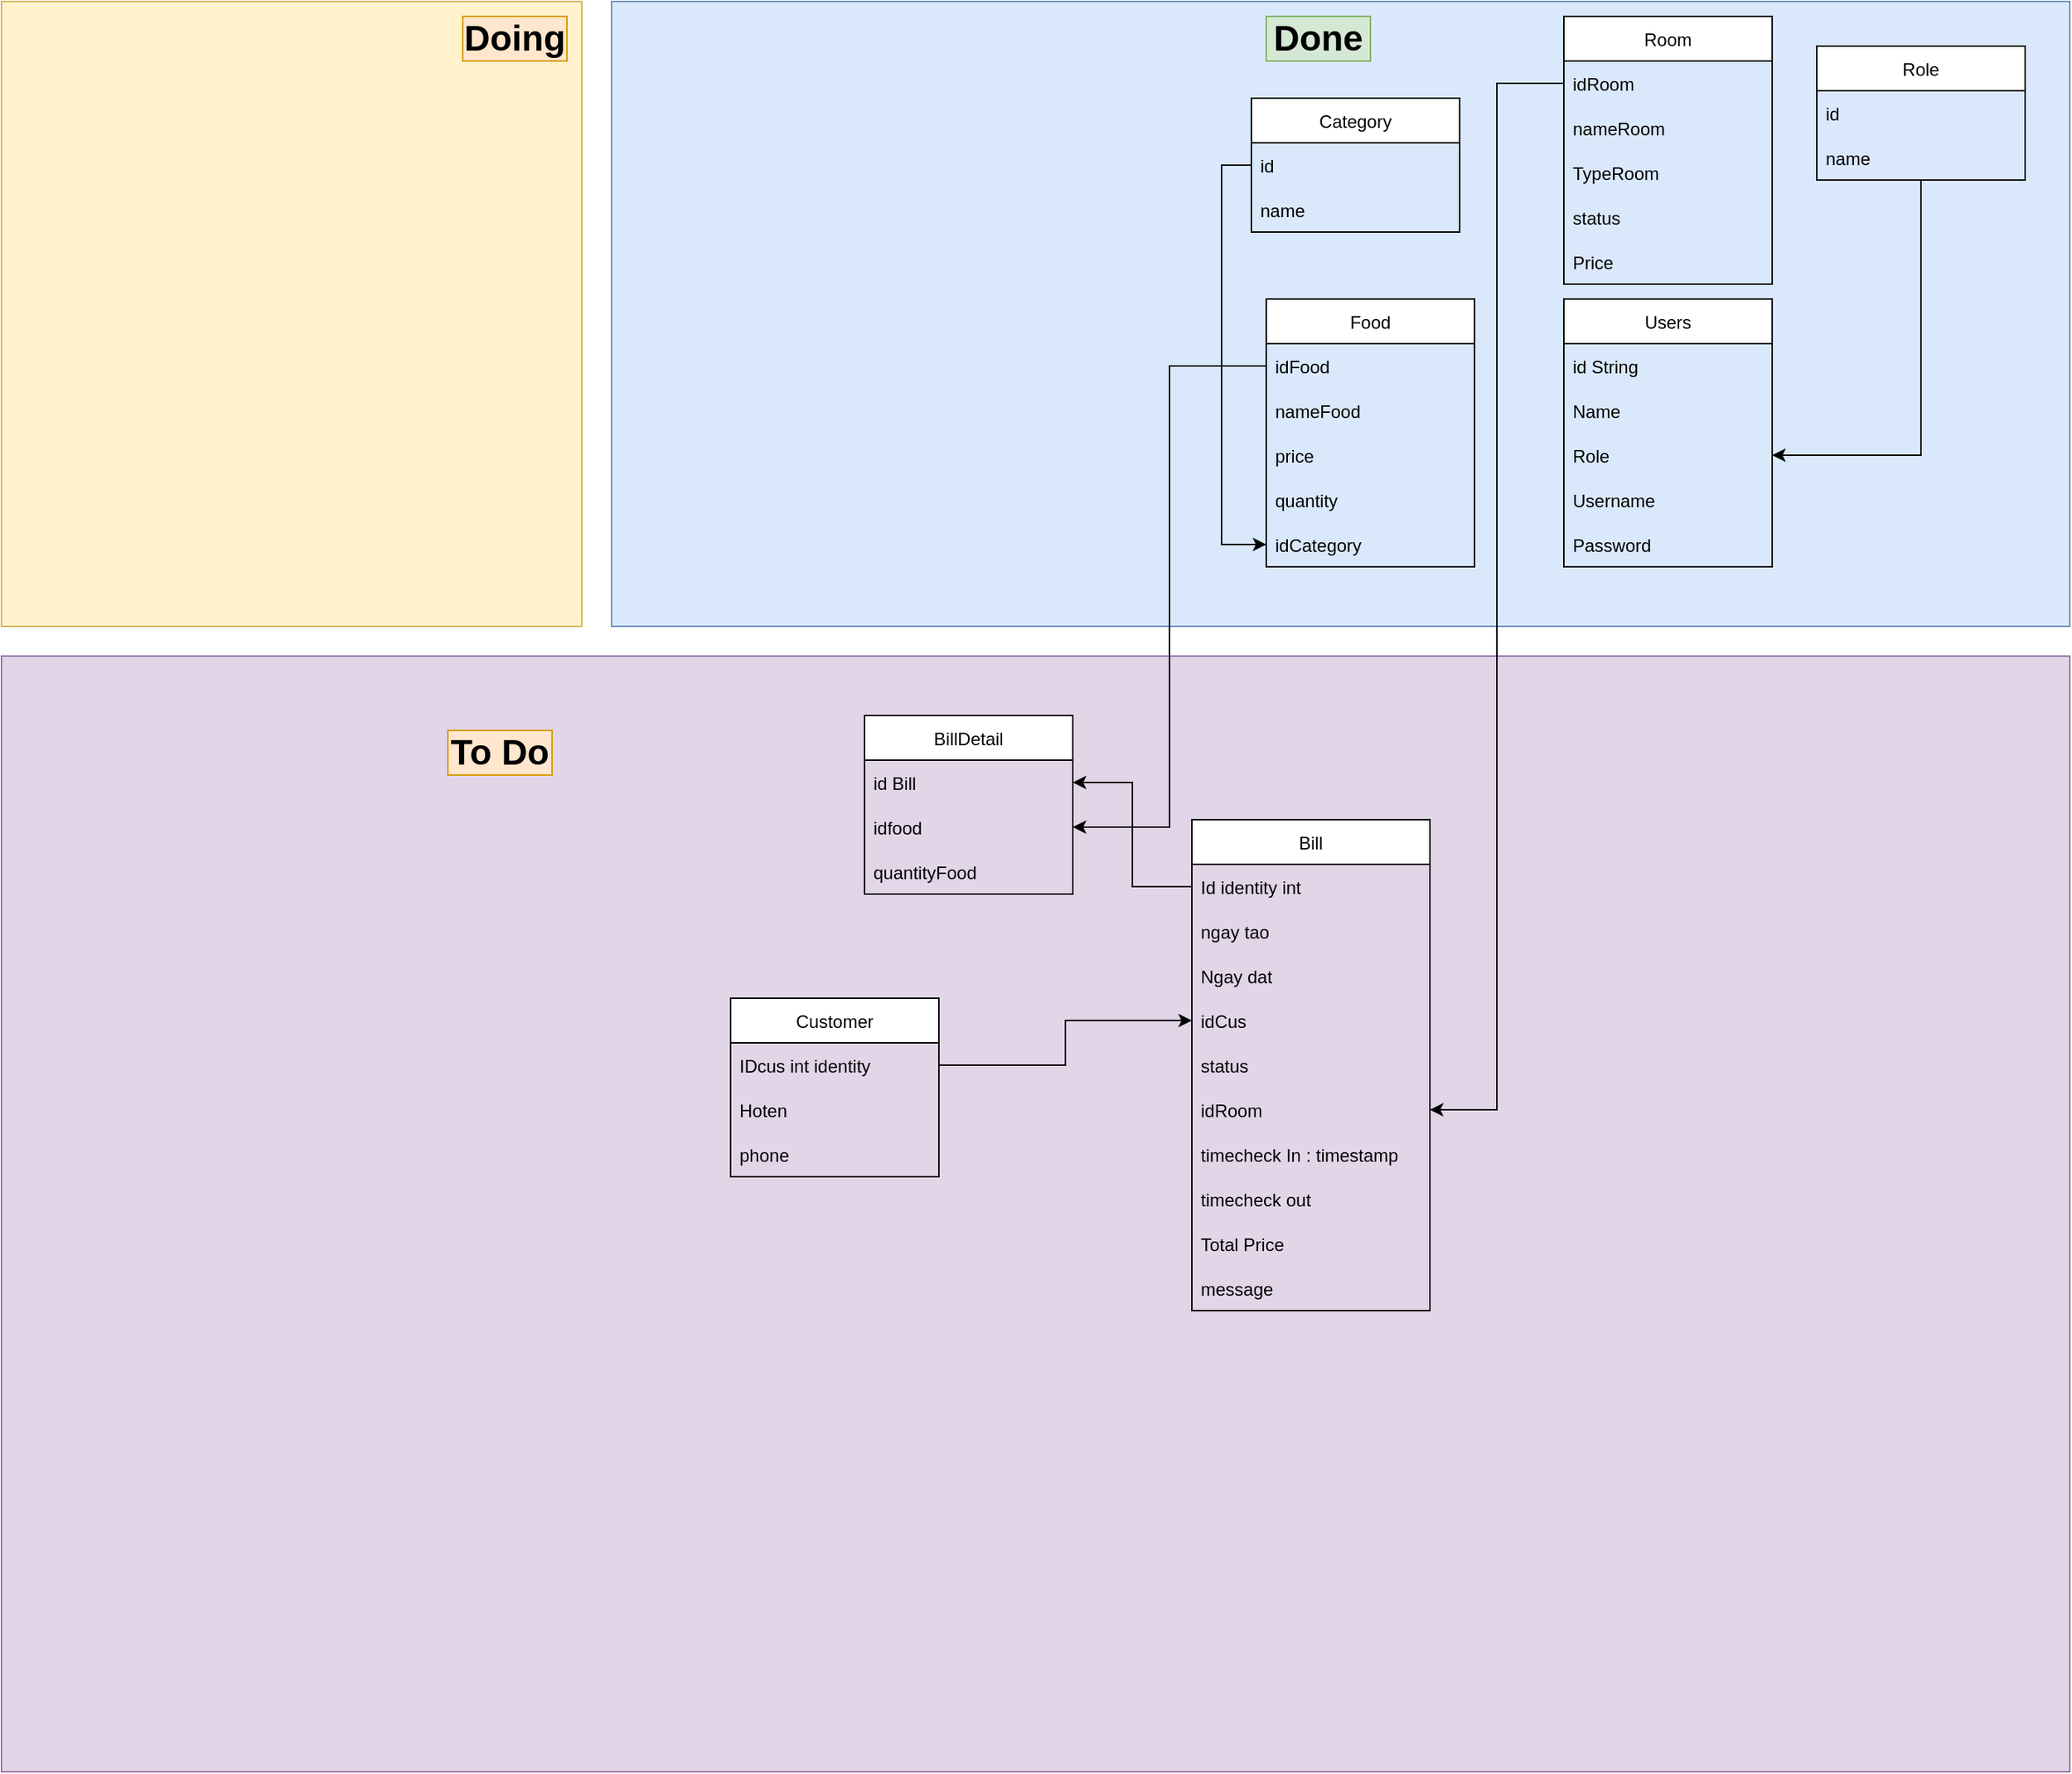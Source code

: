 <mxfile version="16.0.0" type="device"><diagram id="w9grq7raoQOu19FhDTEP" name="Page-1"><mxGraphModel dx="2628" dy="1094" grid="1" gridSize="10" guides="1" tooltips="1" connect="1" arrows="1" fold="1" page="1" pageScale="1" pageWidth="850" pageHeight="1100" math="0" shadow="0"><root><mxCell id="0"/><mxCell id="1" parent="0"/><mxCell id="NQvw7-BNusnK6Q77nifB-6" value="" style="rounded=0;whiteSpace=wrap;html=1;fontSize=24;fillColor=#e1d5e7;strokeColor=#9673a6;" parent="1" vertex="1"><mxGeometry x="-350" y="500" width="1390" height="750" as="geometry"/></mxCell><mxCell id="NQvw7-BNusnK6Q77nifB-3" value="" style="rounded=0;whiteSpace=wrap;html=1;fillColor=#fff2cc;strokeColor=#d6b656;" parent="1" vertex="1"><mxGeometry x="-350" y="60" width="390" height="420" as="geometry"/></mxCell><mxCell id="NQvw7-BNusnK6Q77nifB-1" value="" style="rounded=0;whiteSpace=wrap;html=1;fillColor=#dae8fc;strokeColor=#6c8ebf;" parent="1" vertex="1"><mxGeometry x="60" y="60" width="980" height="420" as="geometry"/></mxCell><mxCell id="ckwULzRSpGX4vH-5wd21-15" value="Customer" style="swimlane;fontStyle=0;childLayout=stackLayout;horizontal=1;startSize=30;horizontalStack=0;resizeParent=1;resizeParentMax=0;resizeLast=0;collapsible=1;marginBottom=0;" parent="1" vertex="1"><mxGeometry x="140" y="730" width="140" height="120" as="geometry"/></mxCell><mxCell id="ckwULzRSpGX4vH-5wd21-16" value="IDcus int identity" style="text;strokeColor=none;fillColor=none;align=left;verticalAlign=middle;spacingLeft=4;spacingRight=4;overflow=hidden;points=[[0,0.5],[1,0.5]];portConstraint=eastwest;rotatable=0;" parent="ckwULzRSpGX4vH-5wd21-15" vertex="1"><mxGeometry y="30" width="140" height="30" as="geometry"/></mxCell><mxCell id="ckwULzRSpGX4vH-5wd21-17" value="Hoten" style="text;strokeColor=none;fillColor=none;align=left;verticalAlign=middle;spacingLeft=4;spacingRight=4;overflow=hidden;points=[[0,0.5],[1,0.5]];portConstraint=eastwest;rotatable=0;" parent="ckwULzRSpGX4vH-5wd21-15" vertex="1"><mxGeometry y="60" width="140" height="30" as="geometry"/></mxCell><mxCell id="ckwULzRSpGX4vH-5wd21-49" value="phone" style="text;strokeColor=none;fillColor=none;align=left;verticalAlign=middle;spacingLeft=4;spacingRight=4;overflow=hidden;points=[[0,0.5],[1,0.5]];portConstraint=eastwest;rotatable=0;" parent="ckwULzRSpGX4vH-5wd21-15" vertex="1"><mxGeometry y="90" width="140" height="30" as="geometry"/></mxCell><mxCell id="ckwULzRSpGX4vH-5wd21-19" value="Users" style="swimlane;fontStyle=0;childLayout=stackLayout;horizontal=1;startSize=30;horizontalStack=0;resizeParent=1;resizeParentMax=0;resizeLast=0;collapsible=1;marginBottom=0;" parent="1" vertex="1"><mxGeometry x="700" y="260" width="140" height="180" as="geometry"/></mxCell><mxCell id="ckwULzRSpGX4vH-5wd21-20" value="id String" style="text;strokeColor=none;fillColor=none;align=left;verticalAlign=middle;spacingLeft=4;spacingRight=4;overflow=hidden;points=[[0,0.5],[1,0.5]];portConstraint=eastwest;rotatable=0;" parent="ckwULzRSpGX4vH-5wd21-19" vertex="1"><mxGeometry y="30" width="140" height="30" as="geometry"/></mxCell><mxCell id="ckwULzRSpGX4vH-5wd21-21" value="Name" style="text;strokeColor=none;fillColor=none;align=left;verticalAlign=middle;spacingLeft=4;spacingRight=4;overflow=hidden;points=[[0,0.5],[1,0.5]];portConstraint=eastwest;rotatable=0;" parent="ckwULzRSpGX4vH-5wd21-19" vertex="1"><mxGeometry y="60" width="140" height="30" as="geometry"/></mxCell><mxCell id="ckwULzRSpGX4vH-5wd21-22" value="Role" style="text;strokeColor=none;fillColor=none;align=left;verticalAlign=middle;spacingLeft=4;spacingRight=4;overflow=hidden;points=[[0,0.5],[1,0.5]];portConstraint=eastwest;rotatable=0;" parent="ckwULzRSpGX4vH-5wd21-19" vertex="1"><mxGeometry y="90" width="140" height="30" as="geometry"/></mxCell><mxCell id="ckwULzRSpGX4vH-5wd21-47" value="Username" style="text;strokeColor=none;fillColor=none;align=left;verticalAlign=middle;spacingLeft=4;spacingRight=4;overflow=hidden;points=[[0,0.5],[1,0.5]];portConstraint=eastwest;rotatable=0;" parent="ckwULzRSpGX4vH-5wd21-19" vertex="1"><mxGeometry y="120" width="140" height="30" as="geometry"/></mxCell><mxCell id="ckwULzRSpGX4vH-5wd21-48" value="Password" style="text;strokeColor=none;fillColor=none;align=left;verticalAlign=middle;spacingLeft=4;spacingRight=4;overflow=hidden;points=[[0,0.5],[1,0.5]];portConstraint=eastwest;rotatable=0;" parent="ckwULzRSpGX4vH-5wd21-19" vertex="1"><mxGeometry y="150" width="140" height="30" as="geometry"/></mxCell><mxCell id="ckwULzRSpGX4vH-5wd21-27" value="Room" style="swimlane;fontStyle=0;childLayout=stackLayout;horizontal=1;startSize=30;horizontalStack=0;resizeParent=1;resizeParentMax=0;resizeLast=0;collapsible=1;marginBottom=0;" parent="1" vertex="1"><mxGeometry x="700" y="70" width="140" height="180" as="geometry"/></mxCell><mxCell id="ckwULzRSpGX4vH-5wd21-28" value="idRoom" style="text;strokeColor=none;fillColor=none;align=left;verticalAlign=middle;spacingLeft=4;spacingRight=4;overflow=hidden;points=[[0,0.5],[1,0.5]];portConstraint=eastwest;rotatable=0;" parent="ckwULzRSpGX4vH-5wd21-27" vertex="1"><mxGeometry y="30" width="140" height="30" as="geometry"/></mxCell><mxCell id="ckwULzRSpGX4vH-5wd21-69" value="nameRoom" style="text;strokeColor=none;fillColor=none;align=left;verticalAlign=middle;spacingLeft=4;spacingRight=4;overflow=hidden;points=[[0,0.5],[1,0.5]];portConstraint=eastwest;rotatable=0;" parent="ckwULzRSpGX4vH-5wd21-27" vertex="1"><mxGeometry y="60" width="140" height="30" as="geometry"/></mxCell><mxCell id="6aZhf54eSi-JH4mKwvQO-6" value="TypeRoom" style="text;strokeColor=none;fillColor=none;align=left;verticalAlign=middle;spacingLeft=4;spacingRight=4;overflow=hidden;points=[[0,0.5],[1,0.5]];portConstraint=eastwest;rotatable=0;" parent="ckwULzRSpGX4vH-5wd21-27" vertex="1"><mxGeometry y="90" width="140" height="30" as="geometry"/></mxCell><mxCell id="6aZhf54eSi-JH4mKwvQO-20" value="status" style="text;strokeColor=none;fillColor=none;align=left;verticalAlign=middle;spacingLeft=4;spacingRight=4;overflow=hidden;points=[[0,0.5],[1,0.5]];portConstraint=eastwest;rotatable=0;" parent="ckwULzRSpGX4vH-5wd21-27" vertex="1"><mxGeometry y="120" width="140" height="30" as="geometry"/></mxCell><mxCell id="6aZhf54eSi-JH4mKwvQO-7" value="Price" style="text;strokeColor=none;fillColor=none;align=left;verticalAlign=middle;spacingLeft=4;spacingRight=4;overflow=hidden;points=[[0,0.5],[1,0.5]];portConstraint=eastwest;rotatable=0;" parent="ckwULzRSpGX4vH-5wd21-27" vertex="1"><mxGeometry y="150" width="140" height="30" as="geometry"/></mxCell><mxCell id="ckwULzRSpGX4vH-5wd21-31" value="Food" style="swimlane;fontStyle=0;childLayout=stackLayout;horizontal=1;startSize=30;horizontalStack=0;resizeParent=1;resizeParentMax=0;resizeLast=0;collapsible=1;marginBottom=0;" parent="1" vertex="1"><mxGeometry x="500" y="260" width="140" height="180" as="geometry"/></mxCell><mxCell id="ckwULzRSpGX4vH-5wd21-33" value="idFood" style="text;strokeColor=none;fillColor=none;align=left;verticalAlign=middle;spacingLeft=4;spacingRight=4;overflow=hidden;points=[[0,0.5],[1,0.5]];portConstraint=eastwest;rotatable=0;" parent="ckwULzRSpGX4vH-5wd21-31" vertex="1"><mxGeometry y="30" width="140" height="30" as="geometry"/></mxCell><mxCell id="ckwULzRSpGX4vH-5wd21-32" value="nameFood" style="text;strokeColor=none;fillColor=none;align=left;verticalAlign=middle;spacingLeft=4;spacingRight=4;overflow=hidden;points=[[0,0.5],[1,0.5]];portConstraint=eastwest;rotatable=0;" parent="ckwULzRSpGX4vH-5wd21-31" vertex="1"><mxGeometry y="60" width="140" height="30" as="geometry"/></mxCell><mxCell id="ckwULzRSpGX4vH-5wd21-34" value="price" style="text;strokeColor=none;fillColor=none;align=left;verticalAlign=middle;spacingLeft=4;spacingRight=4;overflow=hidden;points=[[0,0.5],[1,0.5]];portConstraint=eastwest;rotatable=0;" parent="ckwULzRSpGX4vH-5wd21-31" vertex="1"><mxGeometry y="90" width="140" height="30" as="geometry"/></mxCell><mxCell id="ckwULzRSpGX4vH-5wd21-71" value="quantity" style="text;strokeColor=none;fillColor=none;align=left;verticalAlign=middle;spacingLeft=4;spacingRight=4;overflow=hidden;points=[[0,0.5],[1,0.5]];portConstraint=eastwest;rotatable=0;" parent="ckwULzRSpGX4vH-5wd21-31" vertex="1"><mxGeometry y="120" width="140" height="30" as="geometry"/></mxCell><mxCell id="DVMh2OD3ZCxhIXcD10r7-8" value="idCategory" style="text;strokeColor=none;fillColor=none;align=left;verticalAlign=middle;spacingLeft=4;spacingRight=4;overflow=hidden;points=[[0,0.5],[1,0.5]];portConstraint=eastwest;rotatable=0;" parent="ckwULzRSpGX4vH-5wd21-31" vertex="1"><mxGeometry y="150" width="140" height="30" as="geometry"/></mxCell><mxCell id="ckwULzRSpGX4vH-5wd21-35" value="Bill" style="swimlane;fontStyle=0;childLayout=stackLayout;horizontal=1;startSize=30;horizontalStack=0;resizeParent=1;resizeParentMax=0;resizeLast=0;collapsible=1;marginBottom=0;" parent="1" vertex="1"><mxGeometry x="450" y="610" width="160" height="330" as="geometry"/></mxCell><mxCell id="ckwULzRSpGX4vH-5wd21-36" value="Id identity int" style="text;strokeColor=none;fillColor=none;align=left;verticalAlign=middle;spacingLeft=4;spacingRight=4;overflow=hidden;points=[[0,0.5],[1,0.5]];portConstraint=eastwest;rotatable=0;" parent="ckwULzRSpGX4vH-5wd21-35" vertex="1"><mxGeometry y="30" width="160" height="30" as="geometry"/></mxCell><mxCell id="ckwULzRSpGX4vH-5wd21-37" value="ngay tao" style="text;strokeColor=none;fillColor=none;align=left;verticalAlign=middle;spacingLeft=4;spacingRight=4;overflow=hidden;points=[[0,0.5],[1,0.5]];portConstraint=eastwest;rotatable=0;" parent="ckwULzRSpGX4vH-5wd21-35" vertex="1"><mxGeometry y="60" width="160" height="30" as="geometry"/></mxCell><mxCell id="6aZhf54eSi-JH4mKwvQO-4" value="Ngay dat" style="text;strokeColor=none;fillColor=none;align=left;verticalAlign=middle;spacingLeft=4;spacingRight=4;overflow=hidden;points=[[0,0.5],[1,0.5]];portConstraint=eastwest;rotatable=0;" parent="ckwULzRSpGX4vH-5wd21-35" vertex="1"><mxGeometry y="90" width="160" height="30" as="geometry"/></mxCell><mxCell id="6aZhf54eSi-JH4mKwvQO-3" value="idCus" style="text;strokeColor=none;fillColor=none;align=left;verticalAlign=middle;spacingLeft=4;spacingRight=4;overflow=hidden;points=[[0,0.5],[1,0.5]];portConstraint=eastwest;rotatable=0;" parent="ckwULzRSpGX4vH-5wd21-35" vertex="1"><mxGeometry y="120" width="160" height="30" as="geometry"/></mxCell><mxCell id="6aZhf54eSi-JH4mKwvQO-21" value="status" style="text;strokeColor=none;fillColor=none;align=left;verticalAlign=middle;spacingLeft=4;spacingRight=4;overflow=hidden;points=[[0,0.5],[1,0.5]];portConstraint=eastwest;rotatable=0;" parent="ckwULzRSpGX4vH-5wd21-35" vertex="1"><mxGeometry y="150" width="160" height="30" as="geometry"/></mxCell><mxCell id="DVMh2OD3ZCxhIXcD10r7-11" value="idRoom" style="text;strokeColor=none;fillColor=none;align=left;verticalAlign=middle;spacingLeft=4;spacingRight=4;overflow=hidden;points=[[0,0.5],[1,0.5]];portConstraint=eastwest;rotatable=0;" parent="ckwULzRSpGX4vH-5wd21-35" vertex="1"><mxGeometry y="180" width="160" height="30" as="geometry"/></mxCell><mxCell id="6aZhf54eSi-JH4mKwvQO-22" value="timecheck In : timestamp" style="text;strokeColor=none;fillColor=none;align=left;verticalAlign=middle;spacingLeft=4;spacingRight=4;overflow=hidden;points=[[0,0.5],[1,0.5]];portConstraint=eastwest;rotatable=0;" parent="ckwULzRSpGX4vH-5wd21-35" vertex="1"><mxGeometry y="210" width="160" height="30" as="geometry"/></mxCell><mxCell id="6aZhf54eSi-JH4mKwvQO-23" value="timecheck out" style="text;strokeColor=none;fillColor=none;align=left;verticalAlign=middle;spacingLeft=4;spacingRight=4;overflow=hidden;points=[[0,0.5],[1,0.5]];portConstraint=eastwest;rotatable=0;" parent="ckwULzRSpGX4vH-5wd21-35" vertex="1"><mxGeometry y="240" width="160" height="30" as="geometry"/></mxCell><mxCell id="ckwULzRSpGX4vH-5wd21-53" value="Total Price" style="text;strokeColor=none;fillColor=none;align=left;verticalAlign=middle;spacingLeft=4;spacingRight=4;overflow=hidden;points=[[0,0.5],[1,0.5]];portConstraint=eastwest;rotatable=0;" parent="ckwULzRSpGX4vH-5wd21-35" vertex="1"><mxGeometry y="270" width="160" height="30" as="geometry"/></mxCell><mxCell id="NQvw7-BNusnK6Q77nifB-13" value="message" style="text;strokeColor=none;fillColor=none;align=left;verticalAlign=middle;spacingLeft=4;spacingRight=4;overflow=hidden;points=[[0,0.5],[1,0.5]];portConstraint=eastwest;rotatable=0;" parent="ckwULzRSpGX4vH-5wd21-35" vertex="1"><mxGeometry y="300" width="160" height="30" as="geometry"/></mxCell><mxCell id="6aZhf54eSi-JH4mKwvQO-5" style="edgeStyle=orthogonalEdgeStyle;rounded=0;orthogonalLoop=1;jettySize=auto;html=1;entryX=0;entryY=0.5;entryDx=0;entryDy=0;" parent="1" source="ckwULzRSpGX4vH-5wd21-16" target="6aZhf54eSi-JH4mKwvQO-3" edge="1"><mxGeometry relative="1" as="geometry"/></mxCell><mxCell id="6aZhf54eSi-JH4mKwvQO-8" value="BillDetail" style="swimlane;fontStyle=0;childLayout=stackLayout;horizontal=1;startSize=30;horizontalStack=0;resizeParent=1;resizeParentMax=0;resizeLast=0;collapsible=1;marginBottom=0;" parent="1" vertex="1"><mxGeometry x="230" y="540" width="140" height="120" as="geometry"/></mxCell><mxCell id="6aZhf54eSi-JH4mKwvQO-9" value="id Bill" style="text;strokeColor=none;fillColor=none;align=left;verticalAlign=middle;spacingLeft=4;spacingRight=4;overflow=hidden;points=[[0,0.5],[1,0.5]];portConstraint=eastwest;rotatable=0;" parent="6aZhf54eSi-JH4mKwvQO-8" vertex="1"><mxGeometry y="30" width="140" height="30" as="geometry"/></mxCell><mxCell id="6aZhf54eSi-JH4mKwvQO-11" value="idfood" style="text;strokeColor=none;fillColor=none;align=left;verticalAlign=middle;spacingLeft=4;spacingRight=4;overflow=hidden;points=[[0,0.5],[1,0.5]];portConstraint=eastwest;rotatable=0;" parent="6aZhf54eSi-JH4mKwvQO-8" vertex="1"><mxGeometry y="60" width="140" height="30" as="geometry"/></mxCell><mxCell id="6aZhf54eSi-JH4mKwvQO-19" value="quantityFood" style="text;strokeColor=none;fillColor=none;align=left;verticalAlign=middle;spacingLeft=4;spacingRight=4;overflow=hidden;points=[[0,0.5],[1,0.5]];portConstraint=eastwest;rotatable=0;" parent="6aZhf54eSi-JH4mKwvQO-8" vertex="1"><mxGeometry y="90" width="140" height="30" as="geometry"/></mxCell><mxCell id="6aZhf54eSi-JH4mKwvQO-17" style="edgeStyle=orthogonalEdgeStyle;rounded=0;orthogonalLoop=1;jettySize=auto;html=1;" parent="1" source="ckwULzRSpGX4vH-5wd21-33" target="6aZhf54eSi-JH4mKwvQO-11" edge="1"><mxGeometry relative="1" as="geometry"/></mxCell><mxCell id="6aZhf54eSi-JH4mKwvQO-18" style="edgeStyle=orthogonalEdgeStyle;rounded=0;orthogonalLoop=1;jettySize=auto;html=1;entryX=1;entryY=0.5;entryDx=0;entryDy=0;" parent="1" source="ckwULzRSpGX4vH-5wd21-36" target="6aZhf54eSi-JH4mKwvQO-9" edge="1"><mxGeometry relative="1" as="geometry"/></mxCell><mxCell id="DVMh2OD3ZCxhIXcD10r7-3" value="Category" style="swimlane;fontStyle=0;childLayout=stackLayout;horizontal=1;startSize=30;horizontalStack=0;resizeParent=1;resizeParentMax=0;resizeLast=0;collapsible=1;marginBottom=0;" parent="1" vertex="1"><mxGeometry x="490" y="125" width="140" height="90" as="geometry"/></mxCell><mxCell id="DVMh2OD3ZCxhIXcD10r7-4" value="id" style="text;strokeColor=none;fillColor=none;align=left;verticalAlign=middle;spacingLeft=4;spacingRight=4;overflow=hidden;points=[[0,0.5],[1,0.5]];portConstraint=eastwest;rotatable=0;" parent="DVMh2OD3ZCxhIXcD10r7-3" vertex="1"><mxGeometry y="30" width="140" height="30" as="geometry"/></mxCell><mxCell id="DVMh2OD3ZCxhIXcD10r7-5" value="name" style="text;strokeColor=none;fillColor=none;align=left;verticalAlign=middle;spacingLeft=4;spacingRight=4;overflow=hidden;points=[[0,0.5],[1,0.5]];portConstraint=eastwest;rotatable=0;" parent="DVMh2OD3ZCxhIXcD10r7-3" vertex="1"><mxGeometry y="60" width="140" height="30" as="geometry"/></mxCell><mxCell id="DVMh2OD3ZCxhIXcD10r7-9" style="edgeStyle=orthogonalEdgeStyle;rounded=0;orthogonalLoop=1;jettySize=auto;html=1;entryX=0;entryY=0.5;entryDx=0;entryDy=0;exitX=0;exitY=0.5;exitDx=0;exitDy=0;" parent="1" source="DVMh2OD3ZCxhIXcD10r7-4" target="DVMh2OD3ZCxhIXcD10r7-8" edge="1"><mxGeometry relative="1" as="geometry"/></mxCell><mxCell id="DVMh2OD3ZCxhIXcD10r7-16" style="edgeStyle=orthogonalEdgeStyle;rounded=0;orthogonalLoop=1;jettySize=auto;html=1;entryX=1;entryY=0.5;entryDx=0;entryDy=0;" parent="1" source="ckwULzRSpGX4vH-5wd21-28" target="DVMh2OD3ZCxhIXcD10r7-11" edge="1"><mxGeometry relative="1" as="geometry"/></mxCell><mxCell id="NQvw7-BNusnK6Q77nifB-4" value="&lt;font style=&quot;font-size: 24px&quot;&gt;&lt;b&gt;Done&lt;/b&gt;&lt;/font&gt;" style="text;html=1;strokeColor=#82b366;fillColor=#d5e8d4;align=center;verticalAlign=middle;whiteSpace=wrap;rounded=0;" parent="1" vertex="1"><mxGeometry x="500" y="70" width="70" height="30" as="geometry"/></mxCell><mxCell id="NQvw7-BNusnK6Q77nifB-5" value="&lt;span style=&quot;font-size: 24px&quot;&gt;&lt;b&gt;Doing&lt;/b&gt;&lt;/span&gt;" style="text;html=1;strokeColor=#d79b00;fillColor=#ffe6cc;align=center;verticalAlign=middle;whiteSpace=wrap;rounded=0;" parent="1" vertex="1"><mxGeometry x="-40" y="70" width="70" height="30" as="geometry"/></mxCell><mxCell id="NQvw7-BNusnK6Q77nifB-7" value="&lt;span style=&quot;font-size: 24px&quot;&gt;&lt;b&gt;To Do&lt;/b&gt;&lt;/span&gt;" style="text;html=1;strokeColor=#d79b00;fillColor=#ffe6cc;align=center;verticalAlign=middle;whiteSpace=wrap;rounded=0;" parent="1" vertex="1"><mxGeometry x="-50" y="550" width="70" height="30" as="geometry"/></mxCell><mxCell id="FFeLo4U2bz8Z5LL3bPhP-4" style="edgeStyle=orthogonalEdgeStyle;rounded=0;orthogonalLoop=1;jettySize=auto;html=1;entryX=1;entryY=0.5;entryDx=0;entryDy=0;" edge="1" parent="1" source="FFeLo4U2bz8Z5LL3bPhP-1" target="ckwULzRSpGX4vH-5wd21-22"><mxGeometry relative="1" as="geometry"/></mxCell><mxCell id="FFeLo4U2bz8Z5LL3bPhP-1" value="Role" style="swimlane;fontStyle=0;childLayout=stackLayout;horizontal=1;startSize=30;horizontalStack=0;resizeParent=1;resizeParentMax=0;resizeLast=0;collapsible=1;marginBottom=0;" vertex="1" parent="1"><mxGeometry x="870" y="90" width="140" height="90" as="geometry"/></mxCell><mxCell id="FFeLo4U2bz8Z5LL3bPhP-2" value="id" style="text;strokeColor=none;fillColor=none;align=left;verticalAlign=middle;spacingLeft=4;spacingRight=4;overflow=hidden;points=[[0,0.5],[1,0.5]];portConstraint=eastwest;rotatable=0;" vertex="1" parent="FFeLo4U2bz8Z5LL3bPhP-1"><mxGeometry y="30" width="140" height="30" as="geometry"/></mxCell><mxCell id="FFeLo4U2bz8Z5LL3bPhP-3" value="name" style="text;strokeColor=none;fillColor=none;align=left;verticalAlign=middle;spacingLeft=4;spacingRight=4;overflow=hidden;points=[[0,0.5],[1,0.5]];portConstraint=eastwest;rotatable=0;" vertex="1" parent="FFeLo4U2bz8Z5LL3bPhP-1"><mxGeometry y="60" width="140" height="30" as="geometry"/></mxCell></root></mxGraphModel></diagram></mxfile>